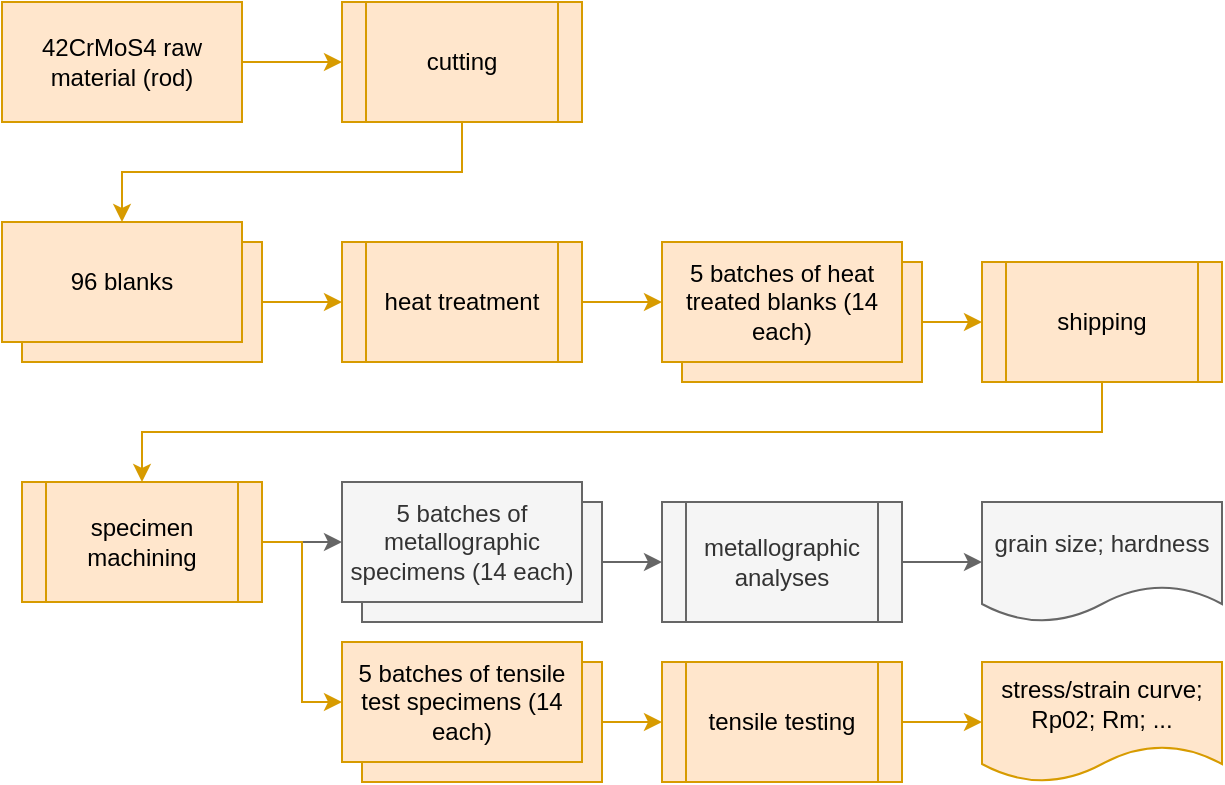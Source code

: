 <mxfile version="24.7.1" type="github">
  <diagram name="Seite-1" id="ki33p42vSa4L1oq7eOhh">
    <mxGraphModel dx="792" dy="453" grid="1" gridSize="10" guides="1" tooltips="1" connect="1" arrows="1" fold="1" page="1" pageScale="1" pageWidth="827" pageHeight="1169" math="0" shadow="0">
      <root>
        <mxCell id="0" />
        <mxCell id="1" parent="0" />
        <mxCell id="ZwKA_2qXoYGPpnkhImkM-15" style="edgeStyle=orthogonalEdgeStyle;rounded=0;orthogonalLoop=1;jettySize=auto;html=1;exitX=0.5;exitY=1;exitDx=0;exitDy=0;entryX=0.5;entryY=0;entryDx=0;entryDy=0;fillColor=#ffe6cc;strokeColor=#d79b00;" edge="1" parent="1" source="ZwKA_2qXoYGPpnkhImkM-1" target="ZwKA_2qXoYGPpnkhImkM-12">
          <mxGeometry relative="1" as="geometry" />
        </mxCell>
        <mxCell id="ZwKA_2qXoYGPpnkhImkM-1" value="cutting" style="shape=process;whiteSpace=wrap;html=1;backgroundOutline=1;fillColor=#ffe6cc;strokeColor=#d79b00;" vertex="1" parent="1">
          <mxGeometry x="320" y="280" width="120" height="60" as="geometry" />
        </mxCell>
        <mxCell id="ZwKA_2qXoYGPpnkhImkM-16" style="edgeStyle=orthogonalEdgeStyle;rounded=0;orthogonalLoop=1;jettySize=auto;html=1;exitX=1;exitY=0.5;exitDx=0;exitDy=0;entryX=0;entryY=0.5;entryDx=0;entryDy=0;fillColor=#ffe6cc;strokeColor=#d79b00;" edge="1" parent="1" source="ZwKA_2qXoYGPpnkhImkM-2" target="ZwKA_2qXoYGPpnkhImkM-1">
          <mxGeometry relative="1" as="geometry" />
        </mxCell>
        <mxCell id="ZwKA_2qXoYGPpnkhImkM-2" value="42CrMoS4 raw material (rod)" style="rounded=0;whiteSpace=wrap;html=1;fillColor=#ffe6cc;strokeColor=#d79b00;" vertex="1" parent="1">
          <mxGeometry x="150" y="280" width="120" height="60" as="geometry" />
        </mxCell>
        <mxCell id="ZwKA_2qXoYGPpnkhImkM-6" value="heat treatment" style="shape=process;whiteSpace=wrap;html=1;backgroundOutline=1;fillColor=#ffe6cc;strokeColor=#d79b00;" vertex="1" parent="1">
          <mxGeometry x="320" y="400" width="120" height="60" as="geometry" />
        </mxCell>
        <mxCell id="ZwKA_2qXoYGPpnkhImkM-29" style="edgeStyle=orthogonalEdgeStyle;rounded=0;orthogonalLoop=1;jettySize=auto;html=1;exitX=0.5;exitY=1;exitDx=0;exitDy=0;entryX=0.5;entryY=0;entryDx=0;entryDy=0;fillColor=#ffe6cc;strokeColor=#d79b00;" edge="1" parent="1" source="ZwKA_2qXoYGPpnkhImkM-13" target="ZwKA_2qXoYGPpnkhImkM-22">
          <mxGeometry relative="1" as="geometry" />
        </mxCell>
        <mxCell id="ZwKA_2qXoYGPpnkhImkM-13" value="shipping" style="shape=process;whiteSpace=wrap;html=1;backgroundOutline=1;fillColor=#ffe6cc;strokeColor=#d79b00;" vertex="1" parent="1">
          <mxGeometry x="640" y="410" width="120" height="60" as="geometry" />
        </mxCell>
        <mxCell id="ZwKA_2qXoYGPpnkhImkM-20" style="edgeStyle=orthogonalEdgeStyle;rounded=0;orthogonalLoop=1;jettySize=auto;html=1;exitX=1;exitY=0.5;exitDx=0;exitDy=0;entryX=0;entryY=0.5;entryDx=0;entryDy=0;fillColor=#ffe6cc;strokeColor=#d79b00;" edge="1" parent="1" source="ZwKA_2qXoYGPpnkhImkM-6" target="ZwKA_2qXoYGPpnkhImkM-9">
          <mxGeometry relative="1" as="geometry" />
        </mxCell>
        <mxCell id="ZwKA_2qXoYGPpnkhImkM-30" style="edgeStyle=orthogonalEdgeStyle;rounded=0;orthogonalLoop=1;jettySize=auto;html=1;exitX=1;exitY=0.5;exitDx=0;exitDy=0;entryX=0;entryY=0.5;entryDx=0;entryDy=0;fillColor=#f5f5f5;strokeColor=#666666;" edge="1" parent="1" source="ZwKA_2qXoYGPpnkhImkM-22" target="ZwKA_2qXoYGPpnkhImkM-28">
          <mxGeometry relative="1" as="geometry" />
        </mxCell>
        <mxCell id="ZwKA_2qXoYGPpnkhImkM-31" style="edgeStyle=orthogonalEdgeStyle;rounded=0;orthogonalLoop=1;jettySize=auto;html=1;exitX=1;exitY=0.5;exitDx=0;exitDy=0;entryX=0;entryY=0.5;entryDx=0;entryDy=0;fillColor=#ffe6cc;strokeColor=#d79b00;" edge="1" parent="1" source="ZwKA_2qXoYGPpnkhImkM-22" target="ZwKA_2qXoYGPpnkhImkM-25">
          <mxGeometry relative="1" as="geometry" />
        </mxCell>
        <mxCell id="ZwKA_2qXoYGPpnkhImkM-22" value="specimen machining" style="shape=process;whiteSpace=wrap;html=1;backgroundOutline=1;fillColor=#ffe6cc;strokeColor=#d79b00;" vertex="1" parent="1">
          <mxGeometry x="160" y="520" width="120" height="60" as="geometry" />
        </mxCell>
        <mxCell id="ZwKA_2qXoYGPpnkhImkM-26" value="" style="group;" vertex="1" connectable="0" parent="1">
          <mxGeometry x="320" y="520" width="130" height="70" as="geometry" />
        </mxCell>
        <mxCell id="ZwKA_2qXoYGPpnkhImkM-27" value="96 blanks" style="rounded=0;whiteSpace=wrap;html=1;fillColor=#f5f5f5;fontColor=#333333;strokeColor=#666666;" vertex="1" parent="ZwKA_2qXoYGPpnkhImkM-26">
          <mxGeometry x="10" y="10" width="120" height="60" as="geometry" />
        </mxCell>
        <mxCell id="ZwKA_2qXoYGPpnkhImkM-28" value="5 batches of metallographic specimens (14 each)" style="rounded=0;whiteSpace=wrap;html=1;fillColor=#f5f5f5;fontColor=#333333;strokeColor=#666666;" vertex="1" parent="ZwKA_2qXoYGPpnkhImkM-26">
          <mxGeometry width="120" height="60" as="geometry" />
        </mxCell>
        <mxCell id="ZwKA_2qXoYGPpnkhImkM-43" style="edgeStyle=orthogonalEdgeStyle;rounded=0;orthogonalLoop=1;jettySize=auto;html=1;exitX=1;exitY=0.5;exitDx=0;exitDy=0;entryX=0;entryY=0.5;entryDx=0;entryDy=0;fillColor=#f5f5f5;strokeColor=#666666;" edge="1" parent="1" source="ZwKA_2qXoYGPpnkhImkM-32" target="ZwKA_2qXoYGPpnkhImkM-40">
          <mxGeometry relative="1" as="geometry" />
        </mxCell>
        <mxCell id="ZwKA_2qXoYGPpnkhImkM-32" value="metallographic analyses" style="shape=process;whiteSpace=wrap;html=1;backgroundOutline=1;fillColor=#f5f5f5;fontColor=#333333;strokeColor=#666666;" vertex="1" parent="1">
          <mxGeometry x="480" y="530" width="120" height="60" as="geometry" />
        </mxCell>
        <mxCell id="ZwKA_2qXoYGPpnkhImkM-42" style="edgeStyle=orthogonalEdgeStyle;rounded=0;orthogonalLoop=1;jettySize=auto;html=1;exitX=1;exitY=0.5;exitDx=0;exitDy=0;entryX=0;entryY=0.5;entryDx=0;entryDy=0;fillColor=#ffe6cc;strokeColor=#d79b00;" edge="1" parent="1" source="ZwKA_2qXoYGPpnkhImkM-34" target="ZwKA_2qXoYGPpnkhImkM-41">
          <mxGeometry relative="1" as="geometry" />
        </mxCell>
        <mxCell id="ZwKA_2qXoYGPpnkhImkM-34" value="tensile testing" style="shape=process;whiteSpace=wrap;html=1;backgroundOutline=1;fillColor=#ffe6cc;strokeColor=#d79b00;" vertex="1" parent="1">
          <mxGeometry x="480" y="610" width="120" height="60" as="geometry" />
        </mxCell>
        <mxCell id="ZwKA_2qXoYGPpnkhImkM-36" style="edgeStyle=orthogonalEdgeStyle;rounded=0;orthogonalLoop=1;jettySize=auto;html=1;exitX=1;exitY=0.5;exitDx=0;exitDy=0;entryX=0;entryY=0.5;entryDx=0;entryDy=0;fillColor=#ffe6cc;strokeColor=#d79b00;" edge="1" parent="1" source="ZwKA_2qXoYGPpnkhImkM-11" target="ZwKA_2qXoYGPpnkhImkM-6">
          <mxGeometry relative="1" as="geometry" />
        </mxCell>
        <mxCell id="ZwKA_2qXoYGPpnkhImkM-37" style="edgeStyle=orthogonalEdgeStyle;rounded=0;orthogonalLoop=1;jettySize=auto;html=1;exitX=1;exitY=0.5;exitDx=0;exitDy=0;fillColor=#ffe6cc;strokeColor=#d79b00;" edge="1" parent="1" source="ZwKA_2qXoYGPpnkhImkM-8" target="ZwKA_2qXoYGPpnkhImkM-13">
          <mxGeometry relative="1" as="geometry" />
        </mxCell>
        <mxCell id="ZwKA_2qXoYGPpnkhImkM-38" style="edgeStyle=orthogonalEdgeStyle;rounded=0;orthogonalLoop=1;jettySize=auto;html=1;exitX=1;exitY=0.5;exitDx=0;exitDy=0;entryX=0;entryY=0.5;entryDx=0;entryDy=0;fillColor=#f5f5f5;strokeColor=#666666;" edge="1" parent="1" source="ZwKA_2qXoYGPpnkhImkM-27" target="ZwKA_2qXoYGPpnkhImkM-32">
          <mxGeometry relative="1" as="geometry" />
        </mxCell>
        <mxCell id="ZwKA_2qXoYGPpnkhImkM-39" style="edgeStyle=orthogonalEdgeStyle;rounded=0;orthogonalLoop=1;jettySize=auto;html=1;exitX=1;exitY=0.5;exitDx=0;exitDy=0;entryX=0;entryY=0.5;entryDx=0;entryDy=0;fillColor=#ffe6cc;strokeColor=#d79b00;" edge="1" parent="1" source="ZwKA_2qXoYGPpnkhImkM-24" target="ZwKA_2qXoYGPpnkhImkM-34">
          <mxGeometry relative="1" as="geometry" />
        </mxCell>
        <mxCell id="ZwKA_2qXoYGPpnkhImkM-40" value="grain size; hardness" style="shape=document;whiteSpace=wrap;html=1;boundedLbl=1;fillColor=#f5f5f5;strokeColor=#666666;fontColor=#333333;" vertex="1" parent="1">
          <mxGeometry x="640" y="530" width="120" height="60" as="geometry" />
        </mxCell>
        <mxCell id="ZwKA_2qXoYGPpnkhImkM-41" value="stress/strain curve; Rp02; Rm; ..." style="shape=document;whiteSpace=wrap;html=1;boundedLbl=1;fillColor=#ffe6cc;strokeColor=#d79b00;" vertex="1" parent="1">
          <mxGeometry x="640" y="610" width="120" height="60" as="geometry" />
        </mxCell>
        <mxCell id="ZwKA_2qXoYGPpnkhImkM-24" value="96 blanks" style="rounded=0;whiteSpace=wrap;html=1;fillColor=#ffe6cc;strokeColor=#d79b00;" vertex="1" parent="1">
          <mxGeometry x="330" y="610" width="120" height="60" as="geometry" />
        </mxCell>
        <mxCell id="ZwKA_2qXoYGPpnkhImkM-25" value="5 batches of tensile test specimens (14 each)" style="rounded=0;whiteSpace=wrap;html=1;fillColor=#ffe6cc;strokeColor=#d79b00;" vertex="1" parent="1">
          <mxGeometry x="320" y="600" width="120" height="60" as="geometry" />
        </mxCell>
        <mxCell id="ZwKA_2qXoYGPpnkhImkM-8" value="96 blanks" style="rounded=0;whiteSpace=wrap;html=1;fillColor=#ffe6cc;strokeColor=#d79b00;" vertex="1" parent="1">
          <mxGeometry x="490" y="410" width="120" height="60" as="geometry" />
        </mxCell>
        <mxCell id="ZwKA_2qXoYGPpnkhImkM-9" value="5 batches of heat treated blanks (14 each)" style="rounded=0;whiteSpace=wrap;html=1;fillColor=#ffe6cc;strokeColor=#d79b00;" vertex="1" parent="1">
          <mxGeometry x="480" y="400" width="120" height="60" as="geometry" />
        </mxCell>
        <mxCell id="ZwKA_2qXoYGPpnkhImkM-11" value="96 blanks" style="rounded=0;whiteSpace=wrap;html=1;fillColor=#ffe6cc;strokeColor=#d79b00;" vertex="1" parent="1">
          <mxGeometry x="160" y="400" width="120" height="60" as="geometry" />
        </mxCell>
        <mxCell id="ZwKA_2qXoYGPpnkhImkM-12" value="96 blanks" style="rounded=0;whiteSpace=wrap;html=1;fillColor=#ffe6cc;strokeColor=#d79b00;" vertex="1" parent="1">
          <mxGeometry x="150" y="390" width="120" height="60" as="geometry" />
        </mxCell>
      </root>
    </mxGraphModel>
  </diagram>
</mxfile>
